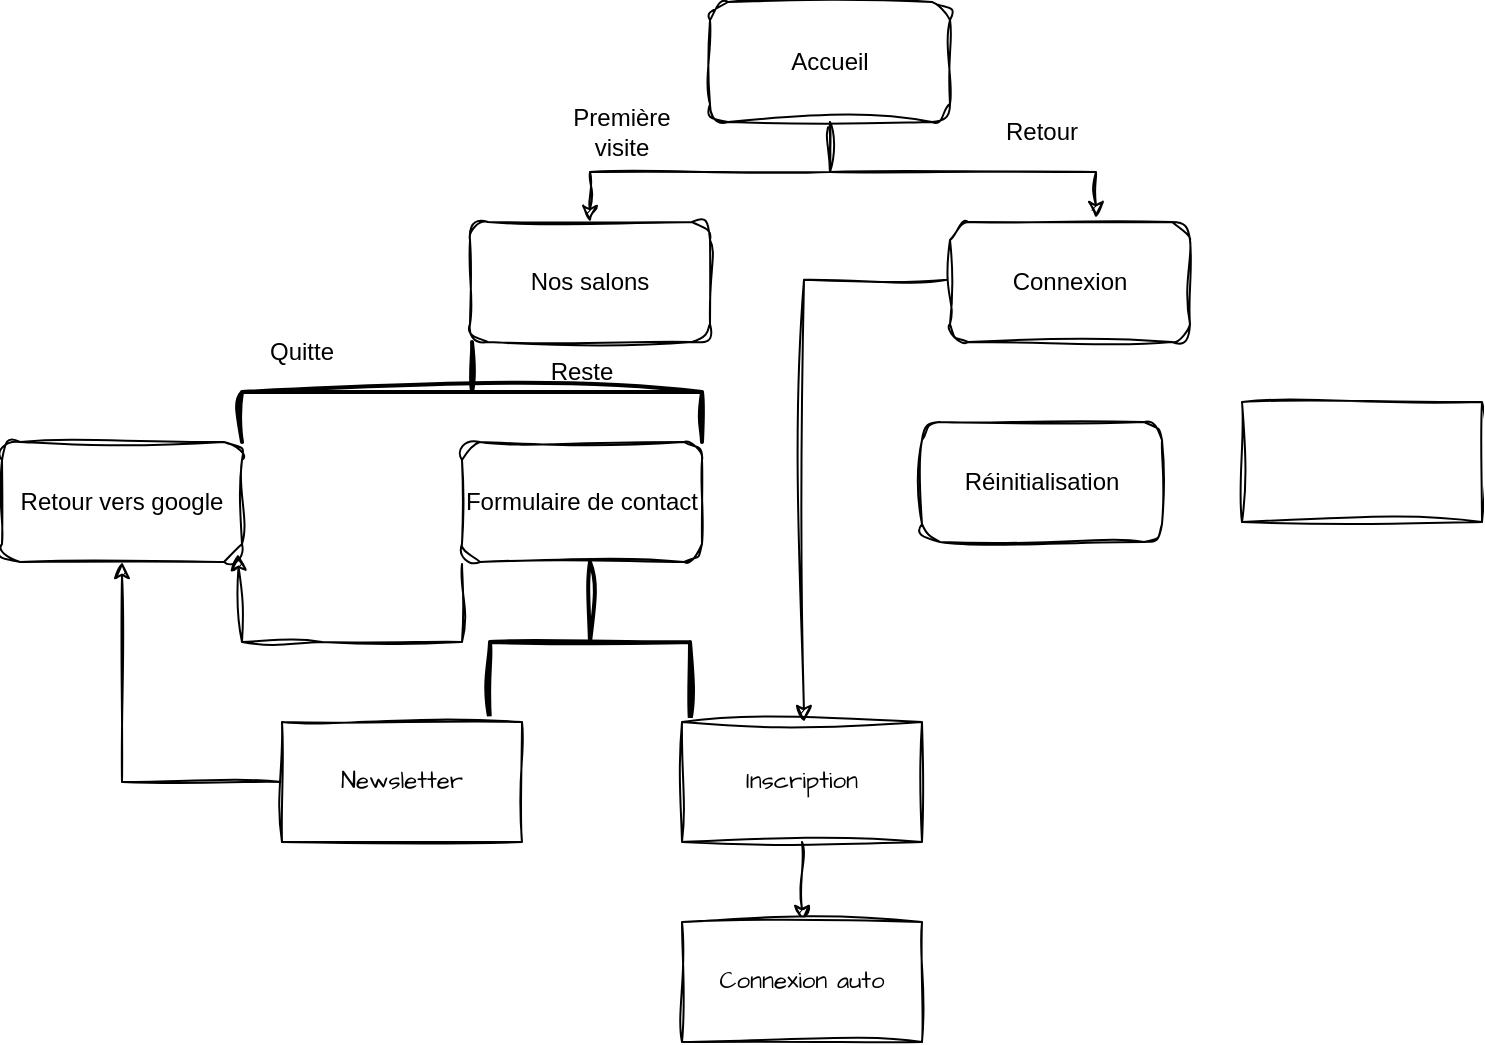 <mxfile version="24.7.16">
  <diagram name="Page-1" id="25-WULsB1XZn0KNz56Bq">
    <mxGraphModel dx="1195" dy="622" grid="1" gridSize="10" guides="1" tooltips="1" connect="0" arrows="1" fold="1" page="1" pageScale="1" pageWidth="827" pageHeight="1169" background="none" math="0" shadow="0">
      <root>
        <mxCell id="0" />
        <mxCell id="1" parent="0" />
        <mxCell id="tsAvfz1E_8aqhcJ4AHxw-34" style="edgeStyle=orthogonalEdgeStyle;rounded=0;sketch=1;hachureGap=4;jiggle=2;curveFitting=1;orthogonalLoop=1;jettySize=auto;html=1;fontFamily=Architects Daughter;fontSource=https%3A%2F%2Ffonts.googleapis.com%2Fcss%3Ffamily%3DArchitects%2BDaughter;" edge="1" parent="1" source="tsAvfz1E_8aqhcJ4AHxw-1" target="tsAvfz1E_8aqhcJ4AHxw-3">
          <mxGeometry relative="1" as="geometry" />
        </mxCell>
        <mxCell id="tsAvfz1E_8aqhcJ4AHxw-1" value="Accueil" style="rounded=1;whiteSpace=wrap;html=1;sketch=1;curveFitting=1;jiggle=2;" vertex="1" parent="1">
          <mxGeometry x="354" y="40" width="120" height="60" as="geometry" />
        </mxCell>
        <mxCell id="tsAvfz1E_8aqhcJ4AHxw-3" value="Nos salons" style="rounded=1;whiteSpace=wrap;html=1;sketch=1;curveFitting=1;jiggle=2;" vertex="1" parent="1">
          <mxGeometry x="234" y="150" width="120" height="60" as="geometry" />
        </mxCell>
        <mxCell id="tsAvfz1E_8aqhcJ4AHxw-4" value="Connexion" style="rounded=1;whiteSpace=wrap;html=1;sketch=1;curveFitting=1;jiggle=2;" vertex="1" parent="1">
          <mxGeometry x="474" y="150" width="120" height="60" as="geometry" />
        </mxCell>
        <mxCell id="tsAvfz1E_8aqhcJ4AHxw-6" value="Première visite" style="text;html=1;align=center;verticalAlign=middle;whiteSpace=wrap;rounded=1;sketch=1;curveFitting=1;jiggle=2;" vertex="1" parent="1">
          <mxGeometry x="280" y="90" width="60" height="30" as="geometry" />
        </mxCell>
        <mxCell id="tsAvfz1E_8aqhcJ4AHxw-7" value="Retour" style="text;html=1;align=center;verticalAlign=middle;whiteSpace=wrap;rounded=1;sketch=1;curveFitting=1;jiggle=2;" vertex="1" parent="1">
          <mxGeometry x="490" y="90" width="60" height="30" as="geometry" />
        </mxCell>
        <mxCell id="tsAvfz1E_8aqhcJ4AHxw-8" value="" style="strokeWidth=2;html=1;shape=mxgraph.flowchart.annotation_2;align=left;labelPosition=right;pointerEvents=1;direction=south;rounded=1;sketch=1;curveFitting=1;jiggle=2;" vertex="1" parent="1">
          <mxGeometry x="120" y="210" width="230" height="50" as="geometry" />
        </mxCell>
        <mxCell id="tsAvfz1E_8aqhcJ4AHxw-9" value="Retour vers google" style="rounded=1;whiteSpace=wrap;html=1;sketch=1;curveFitting=1;jiggle=2;" vertex="1" parent="1">
          <mxGeometry y="260" width="120" height="60" as="geometry" />
        </mxCell>
        <mxCell id="tsAvfz1E_8aqhcJ4AHxw-10" value="Formulaire de contact" style="rounded=1;whiteSpace=wrap;html=1;sketch=1;curveFitting=1;jiggle=2;" vertex="1" parent="1">
          <mxGeometry x="230" y="260" width="120" height="60" as="geometry" />
        </mxCell>
        <mxCell id="tsAvfz1E_8aqhcJ4AHxw-11" value="Quitte" style="text;html=1;align=center;verticalAlign=middle;whiteSpace=wrap;rounded=1;sketch=1;curveFitting=1;jiggle=2;" vertex="1" parent="1">
          <mxGeometry x="120" y="200" width="60" height="30" as="geometry" />
        </mxCell>
        <mxCell id="tsAvfz1E_8aqhcJ4AHxw-12" value="Reste" style="text;html=1;align=center;verticalAlign=middle;whiteSpace=wrap;rounded=1;sketch=1;curveFitting=1;jiggle=2;" vertex="1" parent="1">
          <mxGeometry x="260" y="210" width="60" height="30" as="geometry" />
        </mxCell>
        <mxCell id="tsAvfz1E_8aqhcJ4AHxw-18" value="Réinitialisation" style="rounded=1;whiteSpace=wrap;html=1;sketch=1;curveFitting=1;jiggle=2;" vertex="1" parent="1">
          <mxGeometry x="460" y="250" width="120" height="60" as="geometry" />
        </mxCell>
        <mxCell id="tsAvfz1E_8aqhcJ4AHxw-23" value="" style="endArrow=classic;html=1;rounded=0;sketch=1;hachureGap=4;jiggle=2;curveFitting=1;fontFamily=Architects Daughter;fontSource=https%3A%2F%2Ffonts.googleapis.com%2Fcss%3Ffamily%3DArchitects%2BDaughter;entryX=0.983;entryY=0.933;entryDx=0;entryDy=0;entryPerimeter=0;" edge="1" parent="1" target="tsAvfz1E_8aqhcJ4AHxw-9">
          <mxGeometry width="50" height="50" relative="1" as="geometry">
            <mxPoint x="230" y="321" as="sourcePoint" />
            <mxPoint x="440" y="260" as="targetPoint" />
            <Array as="points">
              <mxPoint x="230" y="360" />
              <mxPoint x="160" y="360" />
              <mxPoint x="120" y="360" />
            </Array>
          </mxGeometry>
        </mxCell>
        <mxCell id="tsAvfz1E_8aqhcJ4AHxw-26" value="" style="strokeWidth=2;html=1;shape=mxgraph.flowchart.annotation_2;align=left;labelPosition=right;pointerEvents=1;sketch=1;hachureGap=4;jiggle=2;curveFitting=1;fontFamily=Architects Daughter;fontSource=https%3A%2F%2Ffonts.googleapis.com%2Fcss%3Ffamily%3DArchitects%2BDaughter;direction=south;" vertex="1" parent="1">
          <mxGeometry x="244" y="320" width="100" height="80" as="geometry" />
        </mxCell>
        <mxCell id="tsAvfz1E_8aqhcJ4AHxw-29" style="edgeStyle=orthogonalEdgeStyle;rounded=0;sketch=1;hachureGap=4;jiggle=2;curveFitting=1;orthogonalLoop=1;jettySize=auto;html=1;fontFamily=Architects Daughter;fontSource=https%3A%2F%2Ffonts.googleapis.com%2Fcss%3Ffamily%3DArchitects%2BDaughter;" edge="1" parent="1" source="tsAvfz1E_8aqhcJ4AHxw-27" target="tsAvfz1E_8aqhcJ4AHxw-9">
          <mxGeometry relative="1" as="geometry" />
        </mxCell>
        <mxCell id="tsAvfz1E_8aqhcJ4AHxw-27" value="Newsletter" style="rounded=0;whiteSpace=wrap;html=1;sketch=1;hachureGap=4;jiggle=2;curveFitting=1;fontFamily=Architects Daughter;fontSource=https%3A%2F%2Ffonts.googleapis.com%2Fcss%3Ffamily%3DArchitects%2BDaughter;" vertex="1" parent="1">
          <mxGeometry x="140" y="400" width="120" height="60" as="geometry" />
        </mxCell>
        <mxCell id="tsAvfz1E_8aqhcJ4AHxw-31" style="edgeStyle=orthogonalEdgeStyle;rounded=0;sketch=1;hachureGap=4;jiggle=2;curveFitting=1;orthogonalLoop=1;jettySize=auto;html=1;fontFamily=Architects Daughter;fontSource=https%3A%2F%2Ffonts.googleapis.com%2Fcss%3Ffamily%3DArchitects%2BDaughter;" edge="1" parent="1" source="tsAvfz1E_8aqhcJ4AHxw-28" target="tsAvfz1E_8aqhcJ4AHxw-30">
          <mxGeometry relative="1" as="geometry" />
        </mxCell>
        <mxCell id="tsAvfz1E_8aqhcJ4AHxw-28" value="Inscription" style="rounded=0;whiteSpace=wrap;html=1;sketch=1;hachureGap=4;jiggle=2;curveFitting=1;fontFamily=Architects Daughter;fontSource=https%3A%2F%2Ffonts.googleapis.com%2Fcss%3Ffamily%3DArchitects%2BDaughter;" vertex="1" parent="1">
          <mxGeometry x="340" y="400" width="120" height="60" as="geometry" />
        </mxCell>
        <mxCell id="tsAvfz1E_8aqhcJ4AHxw-30" value="Connexion auto" style="rounded=0;whiteSpace=wrap;html=1;sketch=1;hachureGap=4;jiggle=2;curveFitting=1;fontFamily=Architects Daughter;fontSource=https%3A%2F%2Ffonts.googleapis.com%2Fcss%3Ffamily%3DArchitects%2BDaughter;" vertex="1" parent="1">
          <mxGeometry x="340" y="500" width="120" height="60" as="geometry" />
        </mxCell>
        <mxCell id="tsAvfz1E_8aqhcJ4AHxw-33" style="edgeStyle=orthogonalEdgeStyle;rounded=0;sketch=1;hachureGap=4;jiggle=2;curveFitting=1;orthogonalLoop=1;jettySize=auto;html=1;entryX=0.508;entryY=0;entryDx=0;entryDy=0;entryPerimeter=0;fontFamily=Architects Daughter;fontSource=https%3A%2F%2Ffonts.googleapis.com%2Fcss%3Ffamily%3DArchitects%2BDaughter;exitX=-0.012;exitY=0.481;exitDx=0;exitDy=0;exitPerimeter=0;" edge="1" parent="1" source="tsAvfz1E_8aqhcJ4AHxw-4" target="tsAvfz1E_8aqhcJ4AHxw-28">
          <mxGeometry relative="1" as="geometry">
            <mxPoint x="470" y="290.0" as="sourcePoint" />
          </mxGeometry>
        </mxCell>
        <mxCell id="tsAvfz1E_8aqhcJ4AHxw-35" style="edgeStyle=orthogonalEdgeStyle;rounded=0;sketch=1;hachureGap=4;jiggle=2;curveFitting=1;orthogonalLoop=1;jettySize=auto;html=1;entryX=0.608;entryY=-0.033;entryDx=0;entryDy=0;entryPerimeter=0;fontFamily=Architects Daughter;fontSource=https%3A%2F%2Ffonts.googleapis.com%2Fcss%3Ffamily%3DArchitects%2BDaughter;" edge="1" parent="1" source="tsAvfz1E_8aqhcJ4AHxw-1" target="tsAvfz1E_8aqhcJ4AHxw-4">
          <mxGeometry relative="1" as="geometry" />
        </mxCell>
        <mxCell id="tsAvfz1E_8aqhcJ4AHxw-36" value="" style="rounded=0;whiteSpace=wrap;html=1;sketch=1;hachureGap=4;jiggle=2;curveFitting=1;fontFamily=Architects Daughter;fontSource=https%3A%2F%2Ffonts.googleapis.com%2Fcss%3Ffamily%3DArchitects%2BDaughter;" vertex="1" parent="1">
          <mxGeometry x="620" y="240" width="120" height="60" as="geometry" />
        </mxCell>
      </root>
    </mxGraphModel>
  </diagram>
</mxfile>
